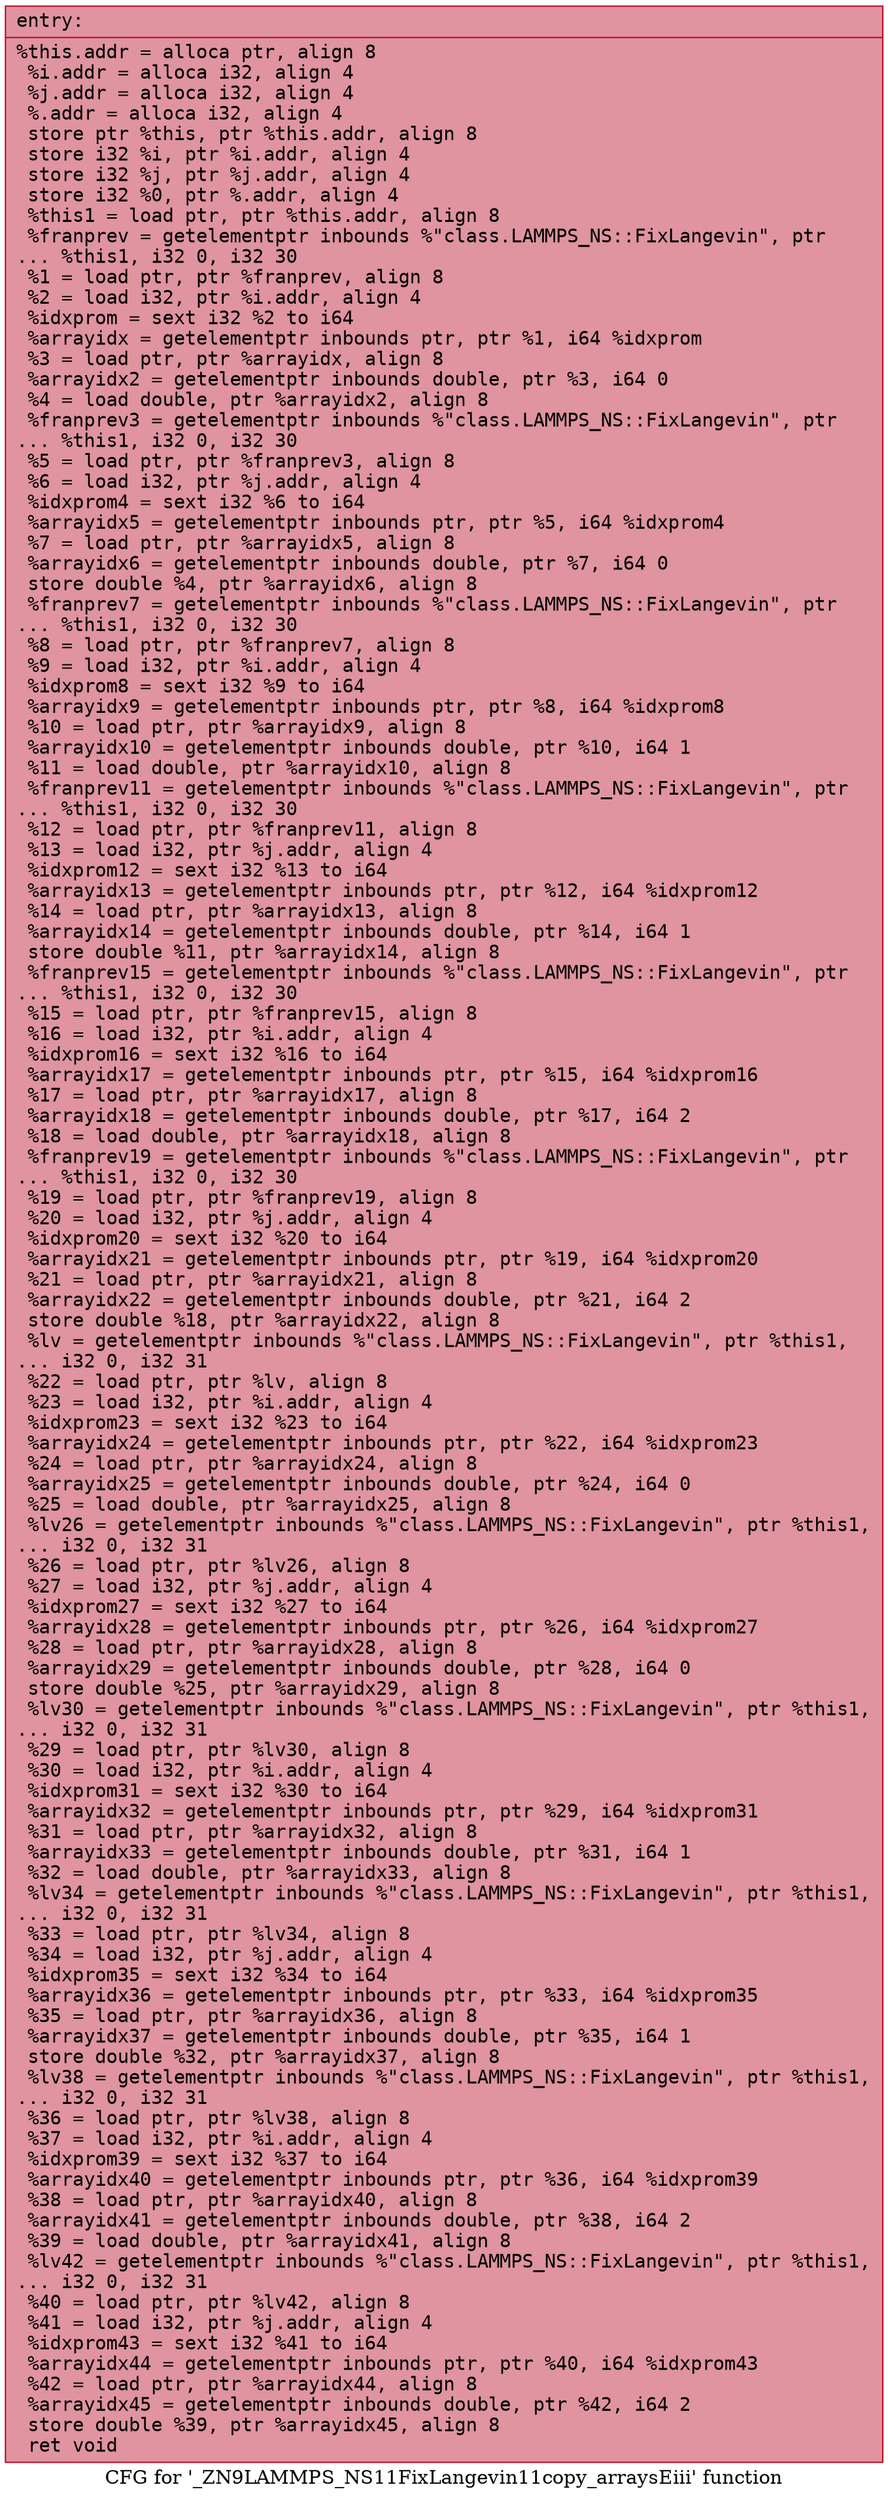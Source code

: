 digraph "CFG for '_ZN9LAMMPS_NS11FixLangevin11copy_arraysEiii' function" {
	label="CFG for '_ZN9LAMMPS_NS11FixLangevin11copy_arraysEiii' function";

	Node0x55e6b1bf9710 [shape=record,color="#b70d28ff", style=filled, fillcolor="#b70d2870" fontname="Courier",label="{entry:\l|  %this.addr = alloca ptr, align 8\l  %i.addr = alloca i32, align 4\l  %j.addr = alloca i32, align 4\l  %.addr = alloca i32, align 4\l  store ptr %this, ptr %this.addr, align 8\l  store i32 %i, ptr %i.addr, align 4\l  store i32 %j, ptr %j.addr, align 4\l  store i32 %0, ptr %.addr, align 4\l  %this1 = load ptr, ptr %this.addr, align 8\l  %franprev = getelementptr inbounds %\"class.LAMMPS_NS::FixLangevin\", ptr\l... %this1, i32 0, i32 30\l  %1 = load ptr, ptr %franprev, align 8\l  %2 = load i32, ptr %i.addr, align 4\l  %idxprom = sext i32 %2 to i64\l  %arrayidx = getelementptr inbounds ptr, ptr %1, i64 %idxprom\l  %3 = load ptr, ptr %arrayidx, align 8\l  %arrayidx2 = getelementptr inbounds double, ptr %3, i64 0\l  %4 = load double, ptr %arrayidx2, align 8\l  %franprev3 = getelementptr inbounds %\"class.LAMMPS_NS::FixLangevin\", ptr\l... %this1, i32 0, i32 30\l  %5 = load ptr, ptr %franprev3, align 8\l  %6 = load i32, ptr %j.addr, align 4\l  %idxprom4 = sext i32 %6 to i64\l  %arrayidx5 = getelementptr inbounds ptr, ptr %5, i64 %idxprom4\l  %7 = load ptr, ptr %arrayidx5, align 8\l  %arrayidx6 = getelementptr inbounds double, ptr %7, i64 0\l  store double %4, ptr %arrayidx6, align 8\l  %franprev7 = getelementptr inbounds %\"class.LAMMPS_NS::FixLangevin\", ptr\l... %this1, i32 0, i32 30\l  %8 = load ptr, ptr %franprev7, align 8\l  %9 = load i32, ptr %i.addr, align 4\l  %idxprom8 = sext i32 %9 to i64\l  %arrayidx9 = getelementptr inbounds ptr, ptr %8, i64 %idxprom8\l  %10 = load ptr, ptr %arrayidx9, align 8\l  %arrayidx10 = getelementptr inbounds double, ptr %10, i64 1\l  %11 = load double, ptr %arrayidx10, align 8\l  %franprev11 = getelementptr inbounds %\"class.LAMMPS_NS::FixLangevin\", ptr\l... %this1, i32 0, i32 30\l  %12 = load ptr, ptr %franprev11, align 8\l  %13 = load i32, ptr %j.addr, align 4\l  %idxprom12 = sext i32 %13 to i64\l  %arrayidx13 = getelementptr inbounds ptr, ptr %12, i64 %idxprom12\l  %14 = load ptr, ptr %arrayidx13, align 8\l  %arrayidx14 = getelementptr inbounds double, ptr %14, i64 1\l  store double %11, ptr %arrayidx14, align 8\l  %franprev15 = getelementptr inbounds %\"class.LAMMPS_NS::FixLangevin\", ptr\l... %this1, i32 0, i32 30\l  %15 = load ptr, ptr %franprev15, align 8\l  %16 = load i32, ptr %i.addr, align 4\l  %idxprom16 = sext i32 %16 to i64\l  %arrayidx17 = getelementptr inbounds ptr, ptr %15, i64 %idxprom16\l  %17 = load ptr, ptr %arrayidx17, align 8\l  %arrayidx18 = getelementptr inbounds double, ptr %17, i64 2\l  %18 = load double, ptr %arrayidx18, align 8\l  %franprev19 = getelementptr inbounds %\"class.LAMMPS_NS::FixLangevin\", ptr\l... %this1, i32 0, i32 30\l  %19 = load ptr, ptr %franprev19, align 8\l  %20 = load i32, ptr %j.addr, align 4\l  %idxprom20 = sext i32 %20 to i64\l  %arrayidx21 = getelementptr inbounds ptr, ptr %19, i64 %idxprom20\l  %21 = load ptr, ptr %arrayidx21, align 8\l  %arrayidx22 = getelementptr inbounds double, ptr %21, i64 2\l  store double %18, ptr %arrayidx22, align 8\l  %lv = getelementptr inbounds %\"class.LAMMPS_NS::FixLangevin\", ptr %this1,\l... i32 0, i32 31\l  %22 = load ptr, ptr %lv, align 8\l  %23 = load i32, ptr %i.addr, align 4\l  %idxprom23 = sext i32 %23 to i64\l  %arrayidx24 = getelementptr inbounds ptr, ptr %22, i64 %idxprom23\l  %24 = load ptr, ptr %arrayidx24, align 8\l  %arrayidx25 = getelementptr inbounds double, ptr %24, i64 0\l  %25 = load double, ptr %arrayidx25, align 8\l  %lv26 = getelementptr inbounds %\"class.LAMMPS_NS::FixLangevin\", ptr %this1,\l... i32 0, i32 31\l  %26 = load ptr, ptr %lv26, align 8\l  %27 = load i32, ptr %j.addr, align 4\l  %idxprom27 = sext i32 %27 to i64\l  %arrayidx28 = getelementptr inbounds ptr, ptr %26, i64 %idxprom27\l  %28 = load ptr, ptr %arrayidx28, align 8\l  %arrayidx29 = getelementptr inbounds double, ptr %28, i64 0\l  store double %25, ptr %arrayidx29, align 8\l  %lv30 = getelementptr inbounds %\"class.LAMMPS_NS::FixLangevin\", ptr %this1,\l... i32 0, i32 31\l  %29 = load ptr, ptr %lv30, align 8\l  %30 = load i32, ptr %i.addr, align 4\l  %idxprom31 = sext i32 %30 to i64\l  %arrayidx32 = getelementptr inbounds ptr, ptr %29, i64 %idxprom31\l  %31 = load ptr, ptr %arrayidx32, align 8\l  %arrayidx33 = getelementptr inbounds double, ptr %31, i64 1\l  %32 = load double, ptr %arrayidx33, align 8\l  %lv34 = getelementptr inbounds %\"class.LAMMPS_NS::FixLangevin\", ptr %this1,\l... i32 0, i32 31\l  %33 = load ptr, ptr %lv34, align 8\l  %34 = load i32, ptr %j.addr, align 4\l  %idxprom35 = sext i32 %34 to i64\l  %arrayidx36 = getelementptr inbounds ptr, ptr %33, i64 %idxprom35\l  %35 = load ptr, ptr %arrayidx36, align 8\l  %arrayidx37 = getelementptr inbounds double, ptr %35, i64 1\l  store double %32, ptr %arrayidx37, align 8\l  %lv38 = getelementptr inbounds %\"class.LAMMPS_NS::FixLangevin\", ptr %this1,\l... i32 0, i32 31\l  %36 = load ptr, ptr %lv38, align 8\l  %37 = load i32, ptr %i.addr, align 4\l  %idxprom39 = sext i32 %37 to i64\l  %arrayidx40 = getelementptr inbounds ptr, ptr %36, i64 %idxprom39\l  %38 = load ptr, ptr %arrayidx40, align 8\l  %arrayidx41 = getelementptr inbounds double, ptr %38, i64 2\l  %39 = load double, ptr %arrayidx41, align 8\l  %lv42 = getelementptr inbounds %\"class.LAMMPS_NS::FixLangevin\", ptr %this1,\l... i32 0, i32 31\l  %40 = load ptr, ptr %lv42, align 8\l  %41 = load i32, ptr %j.addr, align 4\l  %idxprom43 = sext i32 %41 to i64\l  %arrayidx44 = getelementptr inbounds ptr, ptr %40, i64 %idxprom43\l  %42 = load ptr, ptr %arrayidx44, align 8\l  %arrayidx45 = getelementptr inbounds double, ptr %42, i64 2\l  store double %39, ptr %arrayidx45, align 8\l  ret void\l}"];
}
